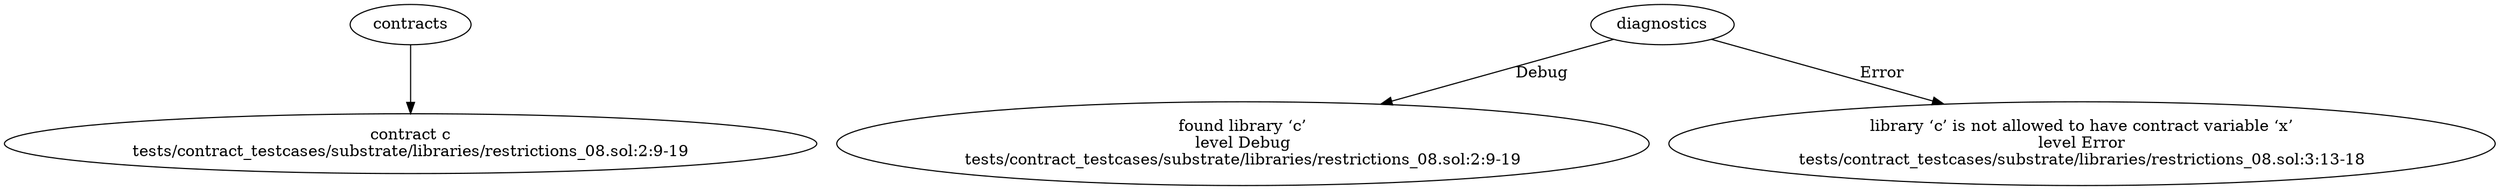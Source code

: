 strict digraph "tests/contract_testcases/substrate/libraries/restrictions_08.sol" {
	contract [label="contract c\ntests/contract_testcases/substrate/libraries/restrictions_08.sol:2:9-19"]
	diagnostic [label="found library ‘c’\nlevel Debug\ntests/contract_testcases/substrate/libraries/restrictions_08.sol:2:9-19"]
	diagnostic_5 [label="library ‘c’ is not allowed to have contract variable ‘x’\nlevel Error\ntests/contract_testcases/substrate/libraries/restrictions_08.sol:3:13-18"]
	contracts -> contract
	diagnostics -> diagnostic [label="Debug"]
	diagnostics -> diagnostic_5 [label="Error"]
}
